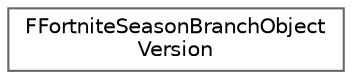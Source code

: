 digraph "Graphical Class Hierarchy"
{
 // INTERACTIVE_SVG=YES
 // LATEX_PDF_SIZE
  bgcolor="transparent";
  edge [fontname=Helvetica,fontsize=10,labelfontname=Helvetica,labelfontsize=10];
  node [fontname=Helvetica,fontsize=10,shape=box,height=0.2,width=0.4];
  rankdir="LR";
  Node0 [id="Node000000",label="FFortniteSeasonBranchObject\lVersion",height=0.2,width=0.4,color="grey40", fillcolor="white", style="filled",URL="$d0/dd8/structFFortniteSeasonBranchObjectVersion.html",tooltip=" "];
}
